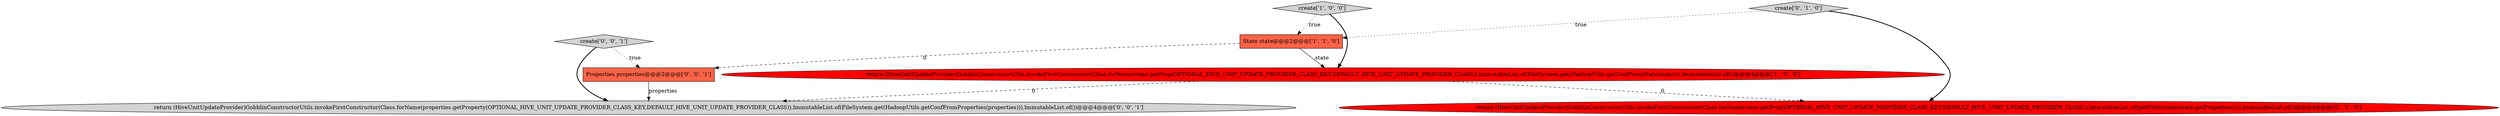 digraph {
1 [style = filled, label = "return (HiveUnitUpdateProvider)GobblinConstructorUtils.invokeFirstConstructor(Class.forName(state.getProp(OPTIONAL_HIVE_UNIT_UPDATE_PROVIDER_CLASS_KEY,DEFAULT_HIVE_UNIT_UPDATE_PROVIDER_CLASS)),ImmutableList.of(FileSystem.get(HadoopUtils.getConfFromState(state))),ImmutableList.of())@@@4@@@['1', '0', '0']", fillcolor = red, shape = ellipse image = "AAA1AAABBB1BBB"];
6 [style = filled, label = "return (HiveUnitUpdateProvider)GobblinConstructorUtils.invokeFirstConstructor(Class.forName(properties.getProperty(OPTIONAL_HIVE_UNIT_UPDATE_PROVIDER_CLASS_KEY,DEFAULT_HIVE_UNIT_UPDATE_PROVIDER_CLASS)),ImmutableList.of(FileSystem.get(HadoopUtils.getConfFromProperties(properties))),ImmutableList.of())@@@4@@@['0', '0', '1']", fillcolor = lightgray, shape = ellipse image = "AAA0AAABBB3BBB"];
7 [style = filled, label = "create['0', '0', '1']", fillcolor = lightgray, shape = diamond image = "AAA0AAABBB3BBB"];
0 [style = filled, label = "State state@@@2@@@['1', '1', '0']", fillcolor = tomato, shape = box image = "AAA0AAABBB1BBB"];
2 [style = filled, label = "create['1', '0', '0']", fillcolor = lightgray, shape = diamond image = "AAA0AAABBB1BBB"];
5 [style = filled, label = "Properties properties@@@2@@@['0', '0', '1']", fillcolor = tomato, shape = box image = "AAA0AAABBB3BBB"];
4 [style = filled, label = "return (HiveUnitUpdateProvider)GobblinConstructorUtils.invokeFirstConstructor(Class.forName(state.getProp(OPTIONAL_HIVE_UNIT_UPDATE_PROVIDER_CLASS_KEY,DEFAULT_HIVE_UNIT_UPDATE_PROVIDER_CLASS)),ImmutableList.of(getFileSystem(state.getProperties())),ImmutableList.of())@@@4@@@['0', '1', '0']", fillcolor = red, shape = ellipse image = "AAA1AAABBB2BBB"];
3 [style = filled, label = "create['0', '1', '0']", fillcolor = lightgray, shape = diamond image = "AAA0AAABBB2BBB"];
1->4 [style = dashed, label="0"];
2->0 [style = dotted, label="true"];
0->5 [style = dashed, label="0"];
3->0 [style = dotted, label="true"];
0->1 [style = solid, label="state"];
2->1 [style = bold, label=""];
3->4 [style = bold, label=""];
1->6 [style = dashed, label="0"];
5->6 [style = solid, label="properties"];
7->6 [style = bold, label=""];
7->5 [style = dotted, label="true"];
}
